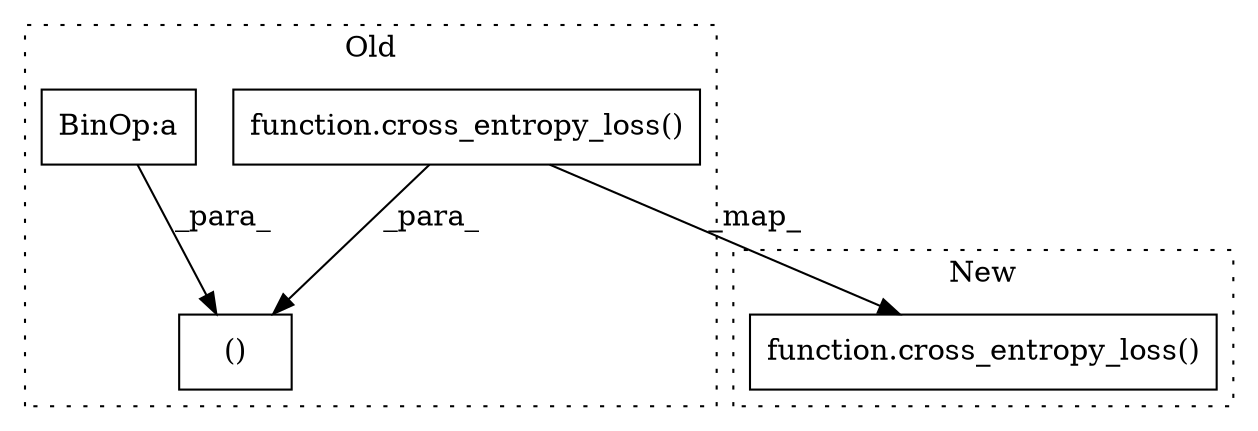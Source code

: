 digraph G {
subgraph cluster0 {
1 [label="function.cross_entropy_loss()" a="75" s="10159,10206" l="19,1" shape="box"];
3 [label="()" a="54" s="10598" l="6" shape="box"];
4 [label="BinOp:a" a="82" s="10299" l="46" shape="box"];
label = "Old";
style="dotted";
}
subgraph cluster1 {
2 [label="function.cross_entropy_loss()" a="75" s="10244,10291" l="19,1" shape="box"];
label = "New";
style="dotted";
}
1 -> 2 [label="_map_"];
1 -> 3 [label="_para_"];
4 -> 3 [label="_para_"];
}
